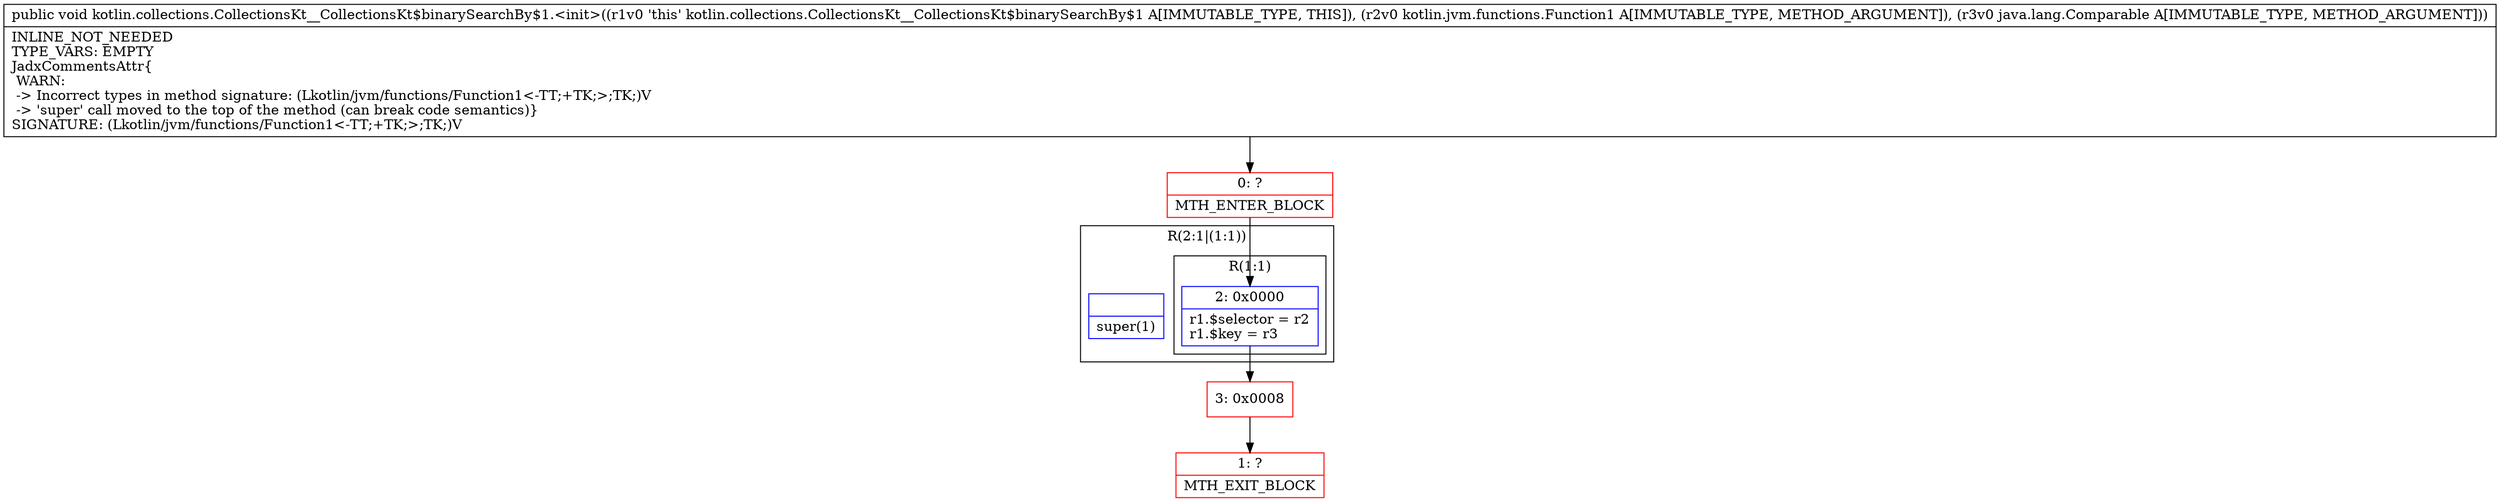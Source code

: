 digraph "CFG forkotlin.collections.CollectionsKt__CollectionsKt$binarySearchBy$1.\<init\>(Lkotlin\/jvm\/functions\/Function1;Ljava\/lang\/Comparable;)V" {
subgraph cluster_Region_445202328 {
label = "R(2:1|(1:1))";
node [shape=record,color=blue];
Node_InsnContainer_846458284 [shape=record,label="{|super(1)\l}"];
subgraph cluster_Region_643610872 {
label = "R(1:1)";
node [shape=record,color=blue];
Node_2 [shape=record,label="{2\:\ 0x0000|r1.$selector = r2\lr1.$key = r3\l}"];
}
}
Node_0 [shape=record,color=red,label="{0\:\ ?|MTH_ENTER_BLOCK\l}"];
Node_3 [shape=record,color=red,label="{3\:\ 0x0008}"];
Node_1 [shape=record,color=red,label="{1\:\ ?|MTH_EXIT_BLOCK\l}"];
MethodNode[shape=record,label="{public void kotlin.collections.CollectionsKt__CollectionsKt$binarySearchBy$1.\<init\>((r1v0 'this' kotlin.collections.CollectionsKt__CollectionsKt$binarySearchBy$1 A[IMMUTABLE_TYPE, THIS]), (r2v0 kotlin.jvm.functions.Function1 A[IMMUTABLE_TYPE, METHOD_ARGUMENT]), (r3v0 java.lang.Comparable A[IMMUTABLE_TYPE, METHOD_ARGUMENT]))  | INLINE_NOT_NEEDED\lTYPE_VARS: EMPTY\lJadxCommentsAttr\{\l WARN: \l \-\> Incorrect types in method signature: (Lkotlin\/jvm\/functions\/Function1\<\-TT;+TK;\>;TK;)V\l \-\> 'super' call moved to the top of the method (can break code semantics)\}\lSIGNATURE: (Lkotlin\/jvm\/functions\/Function1\<\-TT;+TK;\>;TK;)V\l}"];
MethodNode -> Node_0;Node_2 -> Node_3;
Node_0 -> Node_2;
Node_3 -> Node_1;
}

